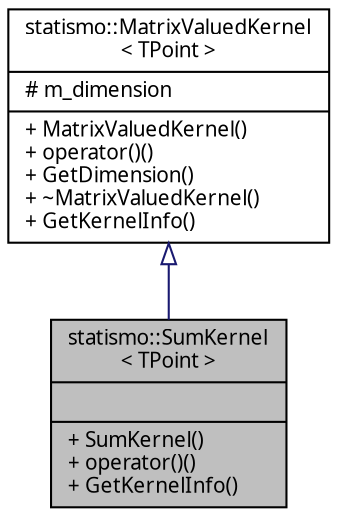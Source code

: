 digraph "statismo::SumKernel&lt; TPoint &gt;"
{
  edge [fontname="FreeSans.ttf",fontsize="10",labelfontname="FreeSans.ttf",labelfontsize="10"];
  node [fontname="FreeSans.ttf",fontsize="10",shape=record];
  Node1 [label="{statismo::SumKernel\l\< TPoint \>\n||+ SumKernel()\l+ operator()()\l+ GetKernelInfo()\l}",height=0.2,width=0.4,color="black", fillcolor="grey75", style="filled" fontcolor="black"];
  Node2 -> Node1 [dir="back",color="midnightblue",fontsize="10",style="solid",arrowtail="onormal",fontname="FreeSans.ttf"];
  Node2 [label="{statismo::MatrixValuedKernel\l\< TPoint \>\n|# m_dimension\l|+ MatrixValuedKernel()\l+ operator()()\l+ GetDimension()\l+ ~MatrixValuedKernel()\l+ GetKernelInfo()\l}",height=0.2,width=0.4,color="black", fillcolor="white", style="filled",URL="$classstatismo_1_1MatrixValuedKernel.html"];
}
